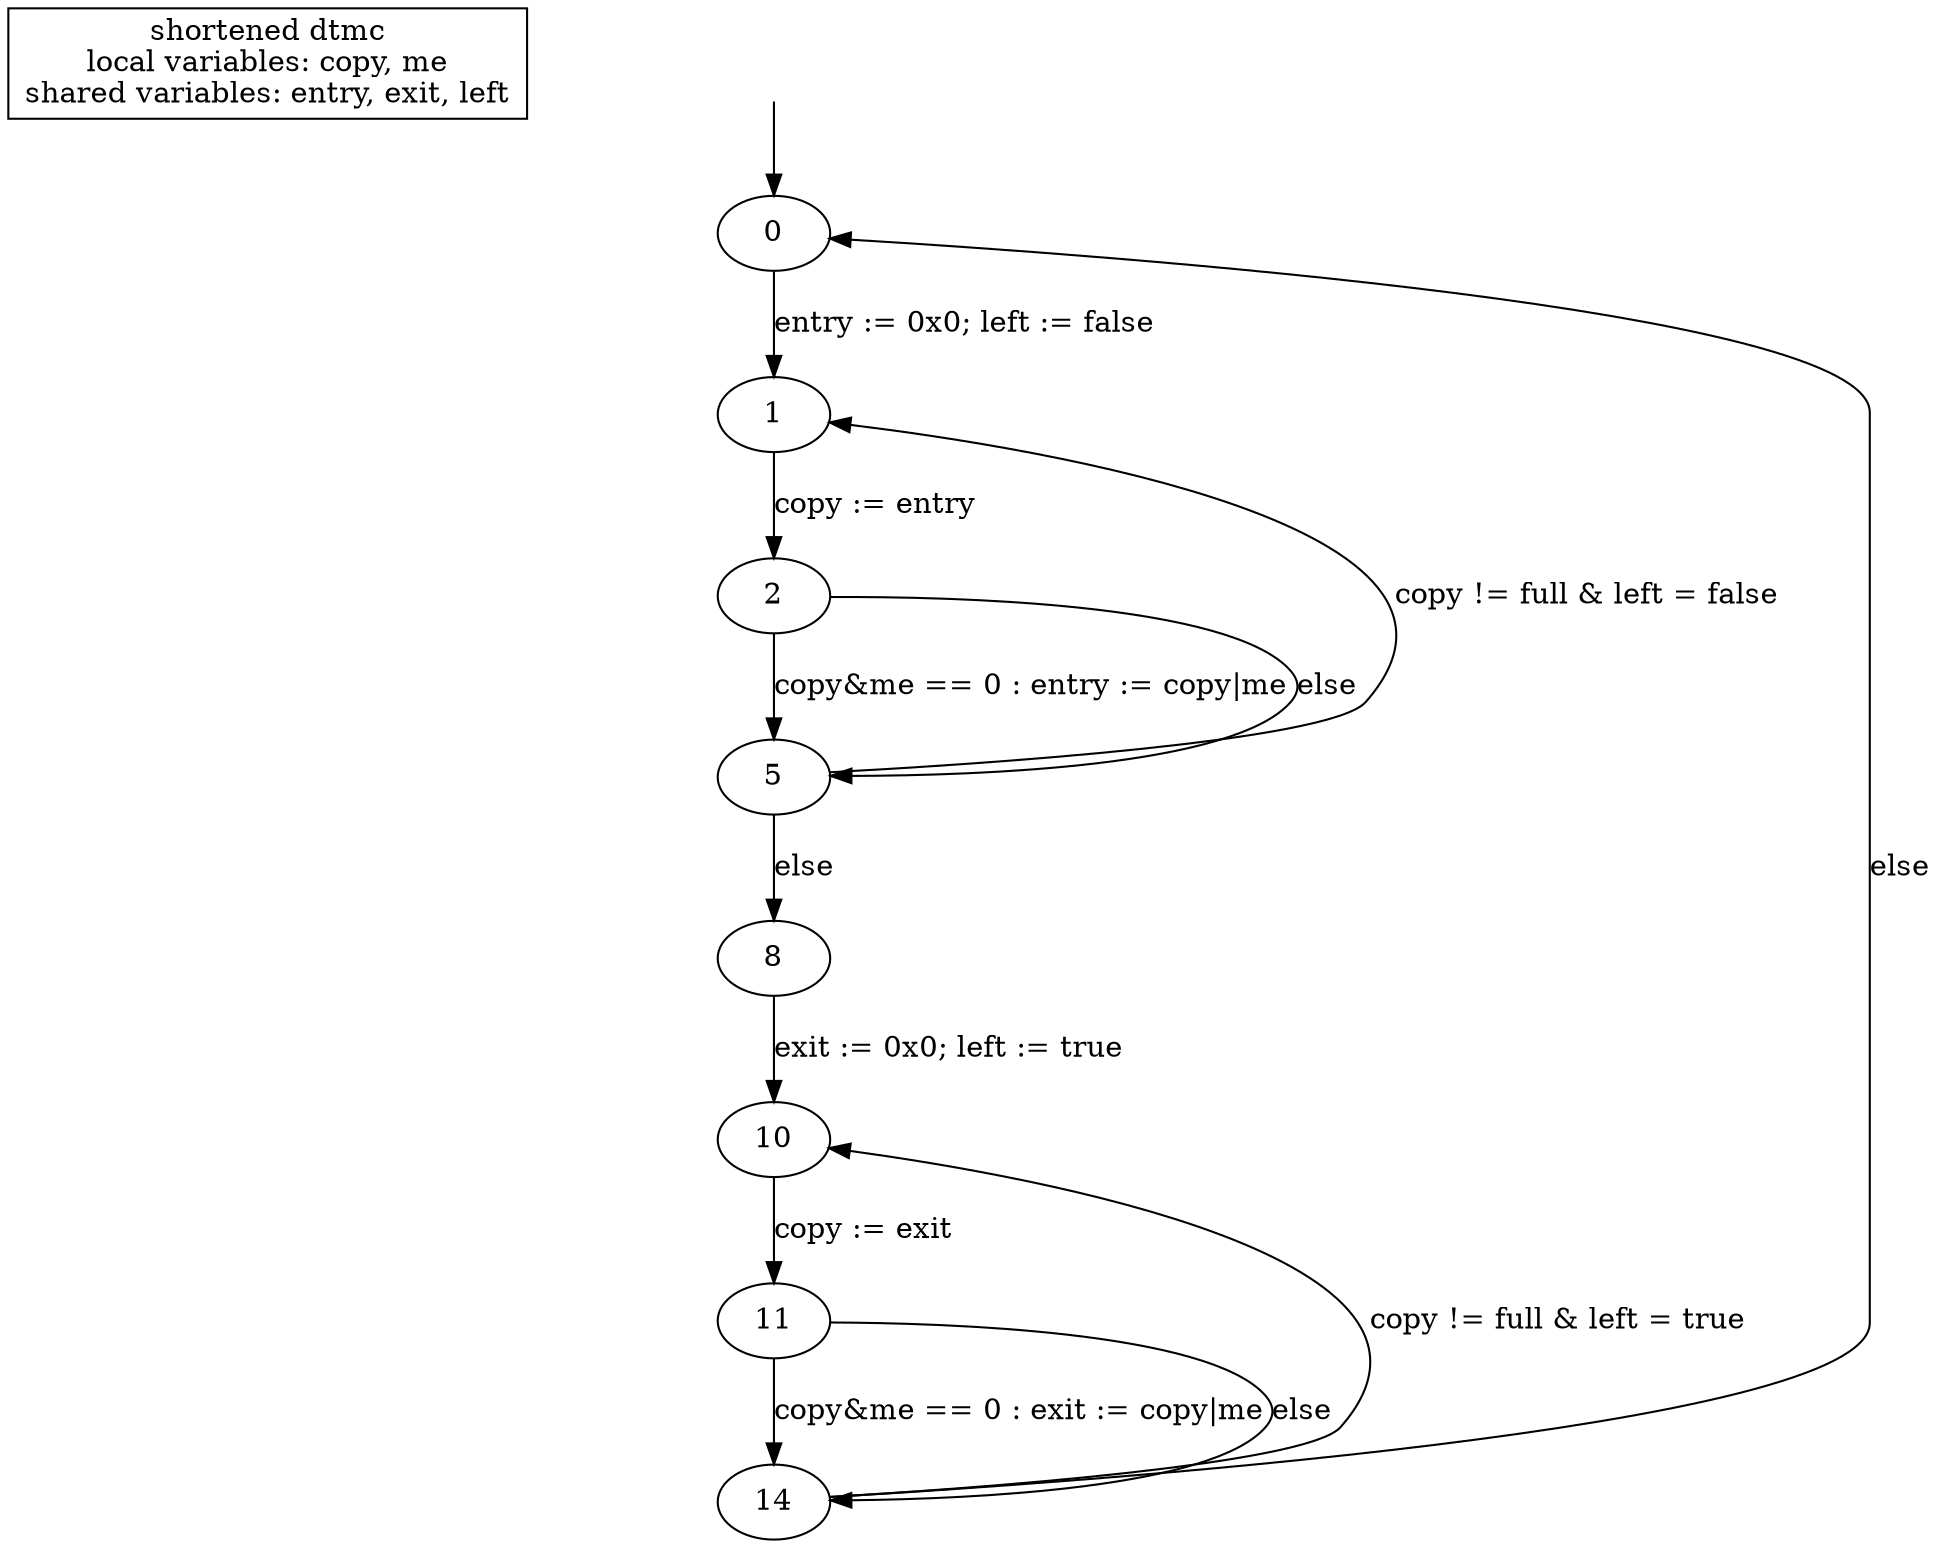 digraph {

	"shortened dtmc\nlocal variables: copy, me\nshared variables: entry, exit, left" [nojustify=true, shape=box]
	
	initial_state_source [style=invis]
	initial_state_source -> "0"

	"0"  -> "1"  [weight=10, label="entry := 0x0; left := false"]
	"1"  -> "2"  [weight=10, label="copy := entry"]

	"2"  -> "5"  [weight=10, label="copy&me == 0 : entry := copy|me"]
	"2"  -> "5"  [label="else"]

	"5"  -> "1"  [label="copy != full & left = false"]
	"5"  -> "8"  [weight=10, label="else"]

	"8"  -> "10"  [weight=10, label="exit := 0x0; left := true"]

	"10" -> "11" [weight=10, label="copy := exit"]
	"11" -> "14" [weight=10, label="copy&me == 0 : exit := copy|me"]
	"11" -> "14" [label="else"]

	"14" -> "10" [label="copy != full & left = true"]
	"14" -> "0" [label="else"]
}

